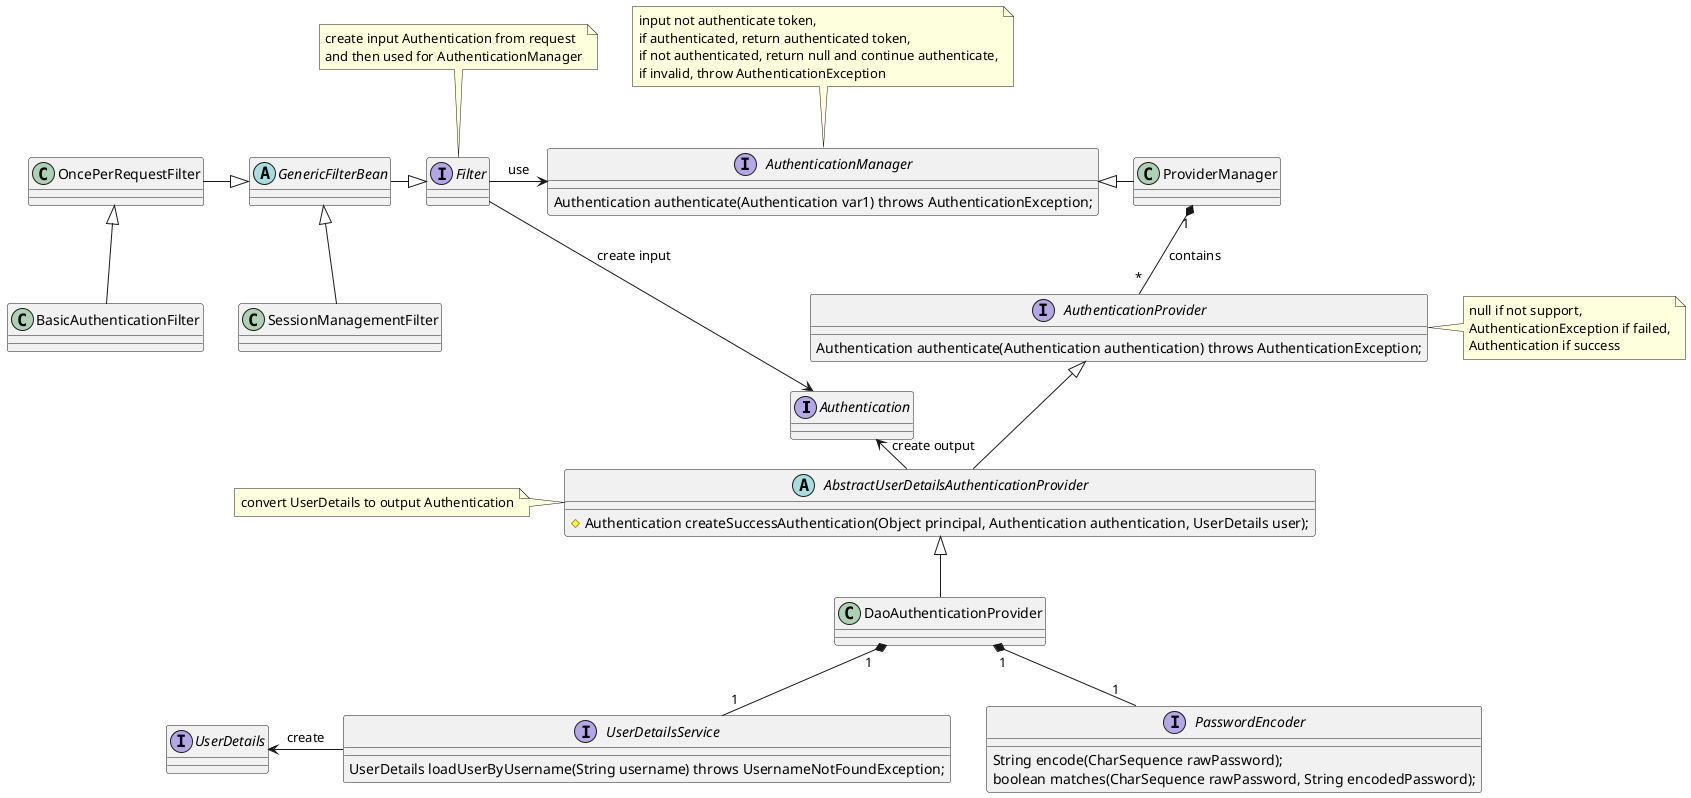 @startuml

interface Authentication

interface AuthenticationManager {
    Authentication authenticate(Authentication var1) throws AuthenticationException;
}
note top
input not authenticate token,
if authenticated, return authenticated token,
if not authenticated, return null and continue authenticate,
if invalid, throw AuthenticationException
end note

'AuthenticationManager --> Authentication: input and output

interface Filter
note top
create input Authentication from request
and then used for AuthenticationManager
end note
Filter --> Authentication: create input
Filter -right-> AuthenticationManager: use

abstract class GenericFilterBean

GenericFilterBean -right-|> Filter
SessionManagementFilter -up-|> GenericFilterBean
OncePerRequestFilter -right-|> GenericFilterBean
BasicAuthenticationFilter -up-|> OncePerRequestFilter

class ProviderManager

AuthenticationManager <|-right- ProviderManager

interface AuthenticationProvider {
    Authentication authenticate(Authentication authentication) throws AuthenticationException;
}
note right
null if not support,
AuthenticationException if failed,
Authentication if success
end note

ProviderManager "1" *-- "*" AuthenticationProvider: contains

abstract class AbstractUserDetailsAuthenticationProvider {
    # Authentication createSuccessAuthentication(Object principal, Authentication authentication, UserDetails user);
}
note left
convert UserDetails to output Authentication
end note

AbstractUserDetailsAuthenticationProvider -up-|> AuthenticationProvider

DaoAuthenticationProvider -up-|> AbstractUserDetailsAuthenticationProvider

interface UserDetailsService {
    UserDetails loadUserByUsername(String username) throws UsernameNotFoundException;
}

interface PasswordEncoder {
    String encode(CharSequence rawPassword);
    boolean matches(CharSequence rawPassword, String encodedPassword);
}

DaoAuthenticationProvider "1" *-- "1" UserDetailsService
DaoAuthenticationProvider "1" *-- "1" PasswordEncoder

interface UserDetails

UserDetailsService -left-> UserDetails: create

AbstractUserDetailsAuthenticationProvider -left-> Authentication: create output

@enduml